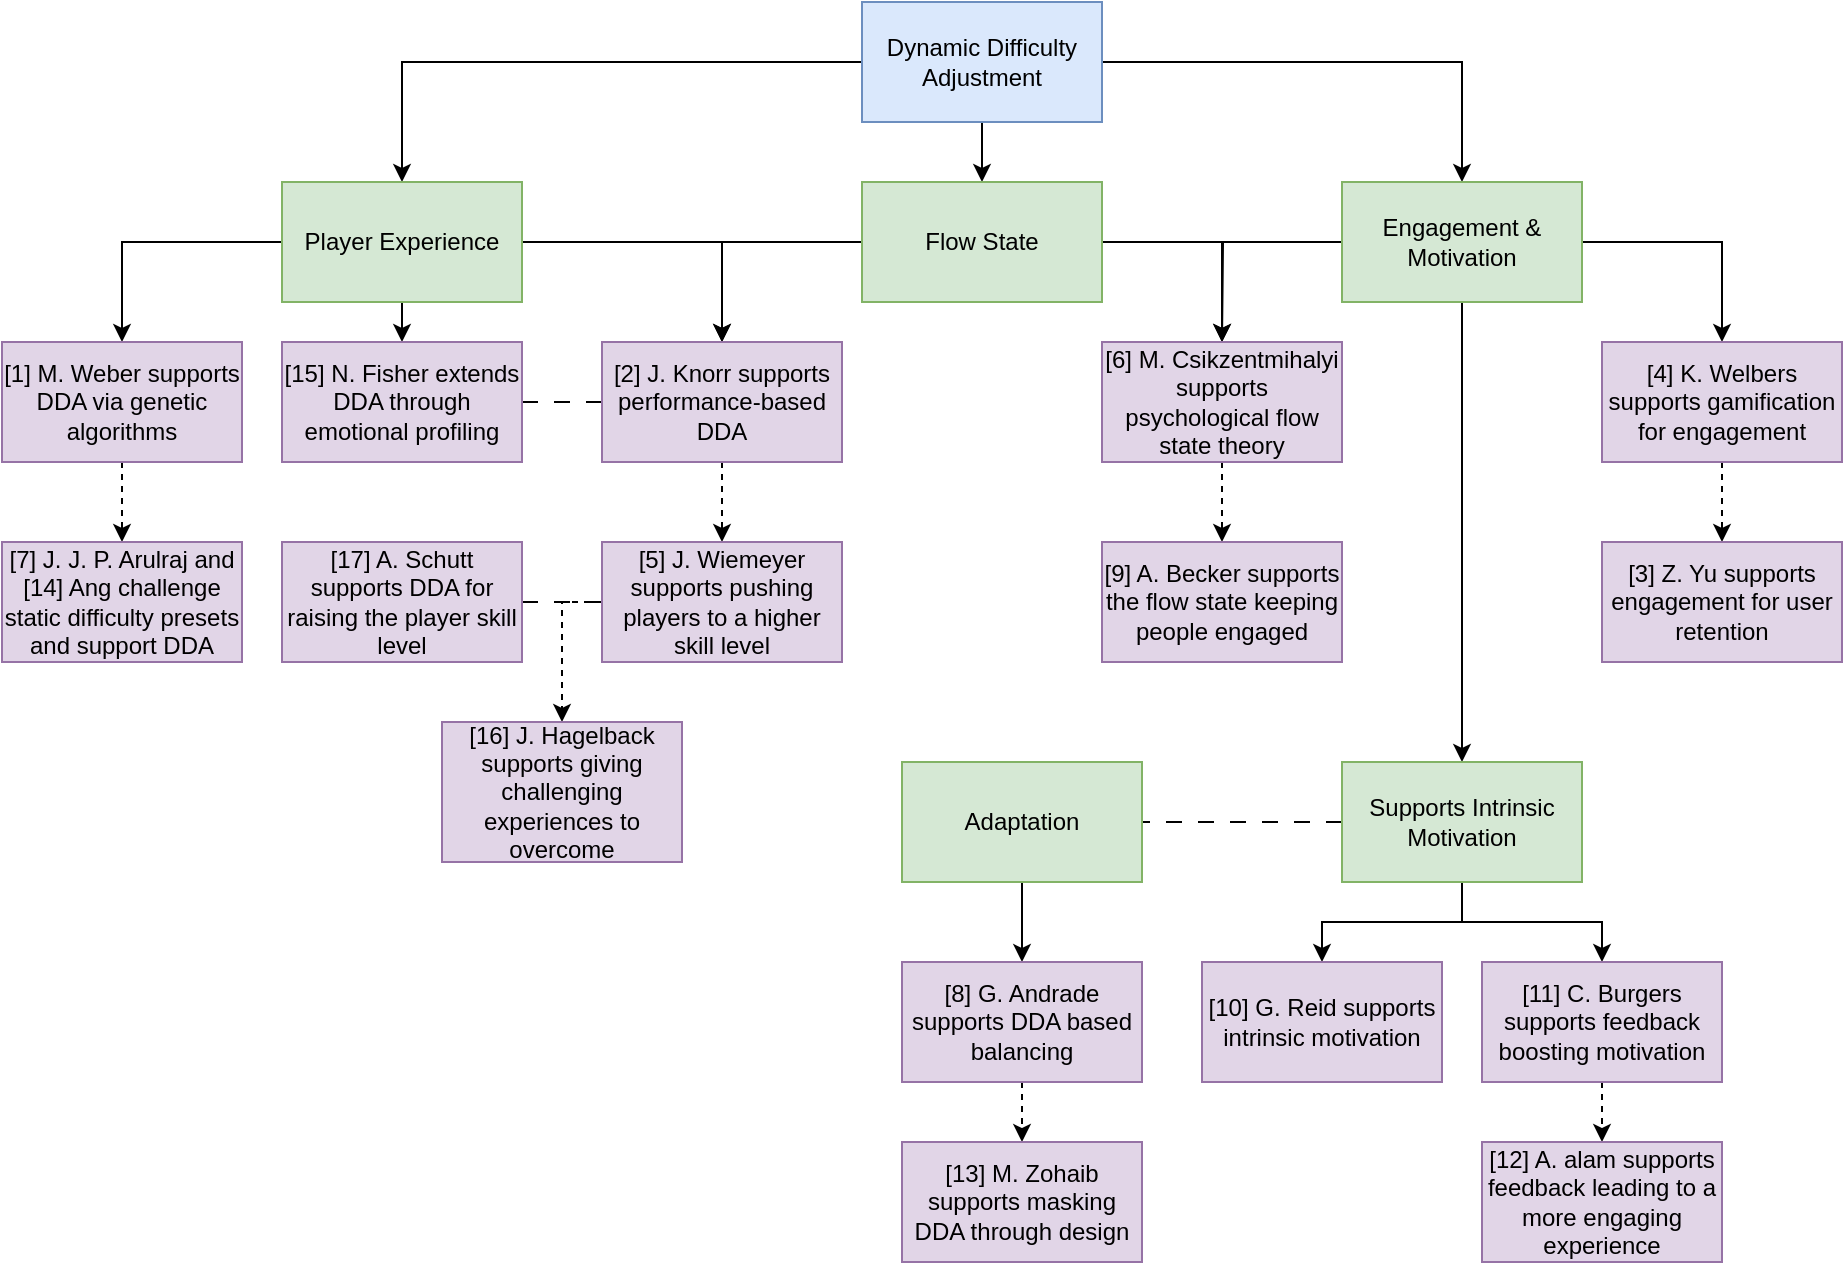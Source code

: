 <mxfile version="26.2.9">
  <diagram name="Page-1" id="wQ4vOHXbquN5BVXKHxJk">
    <mxGraphModel dx="2488" dy="657" grid="1" gridSize="10" guides="1" tooltips="1" connect="1" arrows="1" fold="1" page="1" pageScale="1" pageWidth="827" pageHeight="1169" math="0" shadow="0">
      <root>
        <mxCell id="0" />
        <mxCell id="1" parent="0" />
        <mxCell id="jPekbBP5JHlAz6dA5dR3-6" value="" style="edgeStyle=orthogonalEdgeStyle;rounded=0;orthogonalLoop=1;jettySize=auto;html=1;" edge="1" parent="1" source="jPekbBP5JHlAz6dA5dR3-1" target="jPekbBP5JHlAz6dA5dR3-5">
          <mxGeometry relative="1" as="geometry" />
        </mxCell>
        <mxCell id="jPekbBP5JHlAz6dA5dR3-7" style="edgeStyle=orthogonalEdgeStyle;rounded=0;orthogonalLoop=1;jettySize=auto;html=1;exitX=0;exitY=0.5;exitDx=0;exitDy=0;entryX=0.5;entryY=0;entryDx=0;entryDy=0;" edge="1" parent="1" source="jPekbBP5JHlAz6dA5dR3-1" target="jPekbBP5JHlAz6dA5dR3-3">
          <mxGeometry relative="1" as="geometry" />
        </mxCell>
        <mxCell id="jPekbBP5JHlAz6dA5dR3-9" value="" style="edgeStyle=orthogonalEdgeStyle;rounded=0;orthogonalLoop=1;jettySize=auto;html=1;" edge="1" parent="1" source="jPekbBP5JHlAz6dA5dR3-1" target="jPekbBP5JHlAz6dA5dR3-8">
          <mxGeometry relative="1" as="geometry" />
        </mxCell>
        <mxCell id="jPekbBP5JHlAz6dA5dR3-1" value="Dynamic Difficulty Adjustment" style="rounded=0;whiteSpace=wrap;html=1;fillColor=#dae8fc;strokeColor=#6c8ebf;" vertex="1" parent="1">
          <mxGeometry x="360" y="20" width="120" height="60" as="geometry" />
        </mxCell>
        <mxCell id="jPekbBP5JHlAz6dA5dR3-43" style="edgeStyle=orthogonalEdgeStyle;rounded=0;orthogonalLoop=1;jettySize=auto;html=1;exitX=1;exitY=0.5;exitDx=0;exitDy=0;entryX=0.5;entryY=0;entryDx=0;entryDy=0;" edge="1" parent="1" source="jPekbBP5JHlAz6dA5dR3-3" target="jPekbBP5JHlAz6dA5dR3-41">
          <mxGeometry relative="1" as="geometry" />
        </mxCell>
        <mxCell id="jPekbBP5JHlAz6dA5dR3-56" style="edgeStyle=orthogonalEdgeStyle;rounded=0;orthogonalLoop=1;jettySize=auto;html=1;exitX=0.5;exitY=1;exitDx=0;exitDy=0;entryX=0.5;entryY=0;entryDx=0;entryDy=0;" edge="1" parent="1" source="jPekbBP5JHlAz6dA5dR3-3" target="jPekbBP5JHlAz6dA5dR3-32">
          <mxGeometry relative="1" as="geometry" />
        </mxCell>
        <mxCell id="jPekbBP5JHlAz6dA5dR3-57" style="edgeStyle=orthogonalEdgeStyle;rounded=0;orthogonalLoop=1;jettySize=auto;html=1;exitX=0;exitY=0.5;exitDx=0;exitDy=0;entryX=0.5;entryY=0;entryDx=0;entryDy=0;" edge="1" parent="1" source="jPekbBP5JHlAz6dA5dR3-3" target="jPekbBP5JHlAz6dA5dR3-26">
          <mxGeometry relative="1" as="geometry" />
        </mxCell>
        <mxCell id="jPekbBP5JHlAz6dA5dR3-3" value="Player Experience" style="rounded=0;whiteSpace=wrap;html=1;fillColor=#d5e8d4;strokeColor=#82b366;" vertex="1" parent="1">
          <mxGeometry x="70" y="110" width="120" height="60" as="geometry" />
        </mxCell>
        <mxCell id="jPekbBP5JHlAz6dA5dR3-24" style="edgeStyle=orthogonalEdgeStyle;rounded=0;orthogonalLoop=1;jettySize=auto;html=1;exitX=1;exitY=0.5;exitDx=0;exitDy=0;entryX=0.5;entryY=0;entryDx=0;entryDy=0;" edge="1" parent="1" source="jPekbBP5JHlAz6dA5dR3-5" target="jPekbBP5JHlAz6dA5dR3-23">
          <mxGeometry relative="1" as="geometry" />
        </mxCell>
        <mxCell id="jPekbBP5JHlAz6dA5dR3-44" style="edgeStyle=orthogonalEdgeStyle;rounded=0;orthogonalLoop=1;jettySize=auto;html=1;exitX=0;exitY=0.5;exitDx=0;exitDy=0;entryX=0.5;entryY=0;entryDx=0;entryDy=0;" edge="1" parent="1" source="jPekbBP5JHlAz6dA5dR3-5" target="jPekbBP5JHlAz6dA5dR3-41">
          <mxGeometry relative="1" as="geometry" />
        </mxCell>
        <mxCell id="jPekbBP5JHlAz6dA5dR3-5" value="Flow State" style="whiteSpace=wrap;html=1;rounded=0;fillColor=#d5e8d4;strokeColor=#82b366;" vertex="1" parent="1">
          <mxGeometry x="360" y="110" width="120" height="60" as="geometry" />
        </mxCell>
        <mxCell id="jPekbBP5JHlAz6dA5dR3-25" style="edgeStyle=orthogonalEdgeStyle;rounded=0;orthogonalLoop=1;jettySize=auto;html=1;exitX=0;exitY=0.5;exitDx=0;exitDy=0;" edge="1" parent="1" source="jPekbBP5JHlAz6dA5dR3-8">
          <mxGeometry relative="1" as="geometry">
            <mxPoint x="540" y="190" as="targetPoint" />
          </mxGeometry>
        </mxCell>
        <mxCell id="jPekbBP5JHlAz6dA5dR3-31" style="edgeStyle=orthogonalEdgeStyle;rounded=0;orthogonalLoop=1;jettySize=auto;html=1;exitX=1;exitY=0.5;exitDx=0;exitDy=0;entryX=0.5;entryY=0;entryDx=0;entryDy=0;" edge="1" parent="1" source="jPekbBP5JHlAz6dA5dR3-8" target="jPekbBP5JHlAz6dA5dR3-30">
          <mxGeometry relative="1" as="geometry" />
        </mxCell>
        <mxCell id="jPekbBP5JHlAz6dA5dR3-59" style="edgeStyle=orthogonalEdgeStyle;rounded=0;orthogonalLoop=1;jettySize=auto;html=1;exitX=0.5;exitY=1;exitDx=0;exitDy=0;entryX=0.5;entryY=0;entryDx=0;entryDy=0;" edge="1" parent="1" source="jPekbBP5JHlAz6dA5dR3-8" target="jPekbBP5JHlAz6dA5dR3-45">
          <mxGeometry relative="1" as="geometry" />
        </mxCell>
        <mxCell id="jPekbBP5JHlAz6dA5dR3-8" value="Engagement &amp;amp; Motivation" style="whiteSpace=wrap;html=1;rounded=0;fillColor=#d5e8d4;strokeColor=#82b366;" vertex="1" parent="1">
          <mxGeometry x="600" y="110" width="120" height="60" as="geometry" />
        </mxCell>
        <mxCell id="jPekbBP5JHlAz6dA5dR3-83" style="edgeStyle=orthogonalEdgeStyle;rounded=0;orthogonalLoop=1;jettySize=auto;html=1;entryX=0.5;entryY=0;entryDx=0;entryDy=0;dashed=1;" edge="1" parent="1" source="jPekbBP5JHlAz6dA5dR3-23" target="jPekbBP5JHlAz6dA5dR3-81">
          <mxGeometry relative="1" as="geometry" />
        </mxCell>
        <mxCell id="jPekbBP5JHlAz6dA5dR3-23" value="[6] M. Csikzentmihalyi supports psychological flow state theory" style="whiteSpace=wrap;html=1;fillColor=#e1d5e7;strokeColor=#9673a6;" vertex="1" parent="1">
          <mxGeometry x="480" y="190" width="120" height="60" as="geometry" />
        </mxCell>
        <mxCell id="jPekbBP5JHlAz6dA5dR3-35" style="edgeStyle=orthogonalEdgeStyle;rounded=0;orthogonalLoop=1;jettySize=auto;html=1;exitX=0.5;exitY=1;exitDx=0;exitDy=0;dashed=1;entryX=0.5;entryY=0;entryDx=0;entryDy=0;" edge="1" parent="1" source="jPekbBP5JHlAz6dA5dR3-26" target="jPekbBP5JHlAz6dA5dR3-36">
          <mxGeometry relative="1" as="geometry">
            <mxPoint x="-10" y="300" as="targetPoint" />
          </mxGeometry>
        </mxCell>
        <mxCell id="jPekbBP5JHlAz6dA5dR3-26" value="[1] M. Weber supports DDA via genetic algorithms" style="whiteSpace=wrap;html=1;fillColor=#e1d5e7;strokeColor=#9673a6;" vertex="1" parent="1">
          <mxGeometry x="-70" y="190" width="120" height="60" as="geometry" />
        </mxCell>
        <mxCell id="jPekbBP5JHlAz6dA5dR3-72" value="" style="edgeStyle=orthogonalEdgeStyle;rounded=0;orthogonalLoop=1;jettySize=auto;html=1;dashed=1;" edge="1" parent="1" source="jPekbBP5JHlAz6dA5dR3-30" target="jPekbBP5JHlAz6dA5dR3-71">
          <mxGeometry relative="1" as="geometry" />
        </mxCell>
        <mxCell id="jPekbBP5JHlAz6dA5dR3-30" value="[4] K. Welbers supports gamification for engagement" style="whiteSpace=wrap;html=1;fillColor=#e1d5e7;strokeColor=#9673a6;" vertex="1" parent="1">
          <mxGeometry x="730" y="190" width="120" height="60" as="geometry" />
        </mxCell>
        <mxCell id="jPekbBP5JHlAz6dA5dR3-55" style="edgeStyle=orthogonalEdgeStyle;rounded=0;orthogonalLoop=1;jettySize=auto;html=1;entryX=0;entryY=0.5;entryDx=0;entryDy=0;dashed=1;dashPattern=8 8;endArrow=none;startFill=0;" edge="1" parent="1" source="jPekbBP5JHlAz6dA5dR3-32" target="jPekbBP5JHlAz6dA5dR3-41">
          <mxGeometry relative="1" as="geometry" />
        </mxCell>
        <mxCell id="jPekbBP5JHlAz6dA5dR3-32" value="[15] N. Fisher extends DDA through emotional profiling" style="whiteSpace=wrap;html=1;fillColor=#e1d5e7;strokeColor=#9673a6;" vertex="1" parent="1">
          <mxGeometry x="70" y="190" width="120" height="60" as="geometry" />
        </mxCell>
        <mxCell id="jPekbBP5JHlAz6dA5dR3-36" value="[7] J. J. P. Arulraj and [14] Ang challenge static difficulty presets and support DDA" style="rounded=0;whiteSpace=wrap;html=1;fillColor=#e1d5e7;strokeColor=#9673a6;" vertex="1" parent="1">
          <mxGeometry x="-70" y="290" width="120" height="60" as="geometry" />
        </mxCell>
        <mxCell id="jPekbBP5JHlAz6dA5dR3-74" value="" style="edgeStyle=orthogonalEdgeStyle;rounded=0;orthogonalLoop=1;jettySize=auto;html=1;dashed=1;" edge="1" parent="1" source="jPekbBP5JHlAz6dA5dR3-41" target="jPekbBP5JHlAz6dA5dR3-73">
          <mxGeometry relative="1" as="geometry" />
        </mxCell>
        <mxCell id="jPekbBP5JHlAz6dA5dR3-41" value="[2] J. Knorr supports performance-based DDA" style="whiteSpace=wrap;html=1;fillColor=#e1d5e7;strokeColor=#9673a6;" vertex="1" parent="1">
          <mxGeometry x="230" y="190" width="120" height="60" as="geometry" />
        </mxCell>
        <mxCell id="jPekbBP5JHlAz6dA5dR3-49" value="" style="edgeStyle=orthogonalEdgeStyle;rounded=0;orthogonalLoop=1;jettySize=auto;html=1;" edge="1" parent="1" source="jPekbBP5JHlAz6dA5dR3-45" target="jPekbBP5JHlAz6dA5dR3-48">
          <mxGeometry relative="1" as="geometry" />
        </mxCell>
        <mxCell id="jPekbBP5JHlAz6dA5dR3-52" style="edgeStyle=orthogonalEdgeStyle;rounded=0;orthogonalLoop=1;jettySize=auto;html=1;entryX=0.5;entryY=0;entryDx=0;entryDy=0;" edge="1" parent="1" source="jPekbBP5JHlAz6dA5dR3-45" target="jPekbBP5JHlAz6dA5dR3-51">
          <mxGeometry relative="1" as="geometry" />
        </mxCell>
        <mxCell id="jPekbBP5JHlAz6dA5dR3-54" style="edgeStyle=orthogonalEdgeStyle;rounded=0;orthogonalLoop=1;jettySize=auto;html=1;entryX=1;entryY=0.5;entryDx=0;entryDy=0;endArrow=none;startFill=0;dashed=1;dashPattern=8 8;" edge="1" parent="1" source="jPekbBP5JHlAz6dA5dR3-45" target="jPekbBP5JHlAz6dA5dR3-53">
          <mxGeometry relative="1" as="geometry" />
        </mxCell>
        <mxCell id="jPekbBP5JHlAz6dA5dR3-45" value="Supports Intrinsic Motivation" style="whiteSpace=wrap;html=1;fillColor=#d5e8d4;strokeColor=#82b366;" vertex="1" parent="1">
          <mxGeometry x="600" y="400" width="120" height="60" as="geometry" />
        </mxCell>
        <mxCell id="jPekbBP5JHlAz6dA5dR3-48" value="[10] G. Reid supports intrinsic motivation" style="whiteSpace=wrap;html=1;fillColor=#e1d5e7;strokeColor=#9673a6;" vertex="1" parent="1">
          <mxGeometry x="530" y="500" width="120" height="60" as="geometry" />
        </mxCell>
        <mxCell id="jPekbBP5JHlAz6dA5dR3-87" style="edgeStyle=orthogonalEdgeStyle;rounded=0;orthogonalLoop=1;jettySize=auto;html=1;exitX=0.5;exitY=1;exitDx=0;exitDy=0;entryX=0.5;entryY=0;entryDx=0;entryDy=0;dashed=1;" edge="1" parent="1" source="jPekbBP5JHlAz6dA5dR3-51" target="jPekbBP5JHlAz6dA5dR3-85">
          <mxGeometry relative="1" as="geometry" />
        </mxCell>
        <mxCell id="jPekbBP5JHlAz6dA5dR3-51" value="[11] C. Burgers supports feedback boosting motivation" style="whiteSpace=wrap;html=1;fillColor=#e1d5e7;strokeColor=#9673a6;" vertex="1" parent="1">
          <mxGeometry x="670" y="500" width="120" height="60" as="geometry" />
        </mxCell>
        <mxCell id="jPekbBP5JHlAz6dA5dR3-64" value="" style="edgeStyle=orthogonalEdgeStyle;rounded=0;orthogonalLoop=1;jettySize=auto;html=1;" edge="1" parent="1" source="jPekbBP5JHlAz6dA5dR3-53" target="jPekbBP5JHlAz6dA5dR3-63">
          <mxGeometry relative="1" as="geometry" />
        </mxCell>
        <mxCell id="jPekbBP5JHlAz6dA5dR3-53" value="Adaptation" style="whiteSpace=wrap;html=1;fillColor=#d5e8d4;strokeColor=#82b366;" vertex="1" parent="1">
          <mxGeometry x="380" y="400" width="120" height="60" as="geometry" />
        </mxCell>
        <mxCell id="jPekbBP5JHlAz6dA5dR3-69" style="edgeStyle=orthogonalEdgeStyle;rounded=0;orthogonalLoop=1;jettySize=auto;html=1;exitX=0.5;exitY=1;exitDx=0;exitDy=0;entryX=0.5;entryY=0;entryDx=0;entryDy=0;dashed=1;" edge="1" parent="1" source="jPekbBP5JHlAz6dA5dR3-63" target="jPekbBP5JHlAz6dA5dR3-67">
          <mxGeometry relative="1" as="geometry" />
        </mxCell>
        <mxCell id="jPekbBP5JHlAz6dA5dR3-63" value="[8] G. Andrade supports DDA based balancing" style="whiteSpace=wrap;html=1;fillColor=#e1d5e7;strokeColor=#9673a6;" vertex="1" parent="1">
          <mxGeometry x="380" y="500" width="120" height="60" as="geometry" />
        </mxCell>
        <mxCell id="jPekbBP5JHlAz6dA5dR3-67" value="[13] M. Zohaib supports masking DDA through design" style="whiteSpace=wrap;html=1;fillColor=#e1d5e7;strokeColor=#9673a6;" vertex="1" parent="1">
          <mxGeometry x="380" y="590" width="120" height="60" as="geometry" />
        </mxCell>
        <mxCell id="jPekbBP5JHlAz6dA5dR3-71" value="[3] Z. Yu supports engagement for user retention" style="whiteSpace=wrap;html=1;fillColor=#e1d5e7;strokeColor=#9673a6;" vertex="1" parent="1">
          <mxGeometry x="730" y="290" width="120" height="60" as="geometry" />
        </mxCell>
        <mxCell id="jPekbBP5JHlAz6dA5dR3-93" style="edgeStyle=orthogonalEdgeStyle;rounded=0;orthogonalLoop=1;jettySize=auto;html=1;entryX=1;entryY=0.5;entryDx=0;entryDy=0;dashed=1;endArrow=none;startFill=0;dashPattern=8 8;" edge="1" parent="1" source="jPekbBP5JHlAz6dA5dR3-73" target="jPekbBP5JHlAz6dA5dR3-91">
          <mxGeometry relative="1" as="geometry" />
        </mxCell>
        <mxCell id="jPekbBP5JHlAz6dA5dR3-95" style="edgeStyle=orthogonalEdgeStyle;rounded=0;orthogonalLoop=1;jettySize=auto;html=1;exitX=0;exitY=0.5;exitDx=0;exitDy=0;entryX=0.5;entryY=0;entryDx=0;entryDy=0;dashed=1;" edge="1" parent="1" source="jPekbBP5JHlAz6dA5dR3-73" target="jPekbBP5JHlAz6dA5dR3-89">
          <mxGeometry relative="1" as="geometry" />
        </mxCell>
        <mxCell id="jPekbBP5JHlAz6dA5dR3-73" value="[5] J. Wiemeyer supports pushing players to a higher skill level" style="whiteSpace=wrap;html=1;fillColor=#e1d5e7;strokeColor=#9673a6;" vertex="1" parent="1">
          <mxGeometry x="230" y="290" width="120" height="60" as="geometry" />
        </mxCell>
        <mxCell id="jPekbBP5JHlAz6dA5dR3-81" value="[9] A. Becker supports the flow state keeping people engaged" style="whiteSpace=wrap;html=1;fillColor=#e1d5e7;strokeColor=#9673a6;rounded=0;" vertex="1" parent="1">
          <mxGeometry x="480" y="290" width="120" height="60" as="geometry" />
        </mxCell>
        <mxCell id="jPekbBP5JHlAz6dA5dR3-85" value="[12] A. alam supports feedback leading to a more engaging experience" style="whiteSpace=wrap;html=1;fillColor=#e1d5e7;strokeColor=#9673a6;" vertex="1" parent="1">
          <mxGeometry x="670" y="590" width="120" height="60" as="geometry" />
        </mxCell>
        <mxCell id="jPekbBP5JHlAz6dA5dR3-89" value="[16] J. Hagelback supports giving challenging experiences to overcome" style="whiteSpace=wrap;html=1;fillColor=#e1d5e7;strokeColor=#9673a6;" vertex="1" parent="1">
          <mxGeometry x="150" y="380" width="120" height="70" as="geometry" />
        </mxCell>
        <mxCell id="jPekbBP5JHlAz6dA5dR3-91" value="[17] A. Schutt supports DDA for raising the player skill level" style="whiteSpace=wrap;html=1;fillColor=#e1d5e7;strokeColor=#9673a6;" vertex="1" parent="1">
          <mxGeometry x="70" y="290" width="120" height="60" as="geometry" />
        </mxCell>
      </root>
    </mxGraphModel>
  </diagram>
</mxfile>
